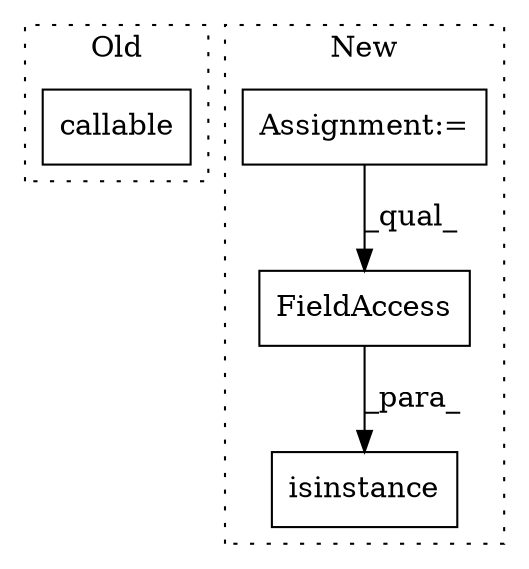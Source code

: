 digraph G {
subgraph cluster0 {
1 [label="callable" a="32" s="380,397" l="9,1" shape="box"];
label = "Old";
style="dotted";
}
subgraph cluster1 {
2 [label="isinstance" a="32" s="449,491" l="11,1" shape="box"];
3 [label="FieldAccess" a="22" s="471" l="20" shape="box"];
4 [label="Assignment:=" a="7" s="265" l="11" shape="box"];
label = "New";
style="dotted";
}
3 -> 2 [label="_para_"];
4 -> 3 [label="_qual_"];
}